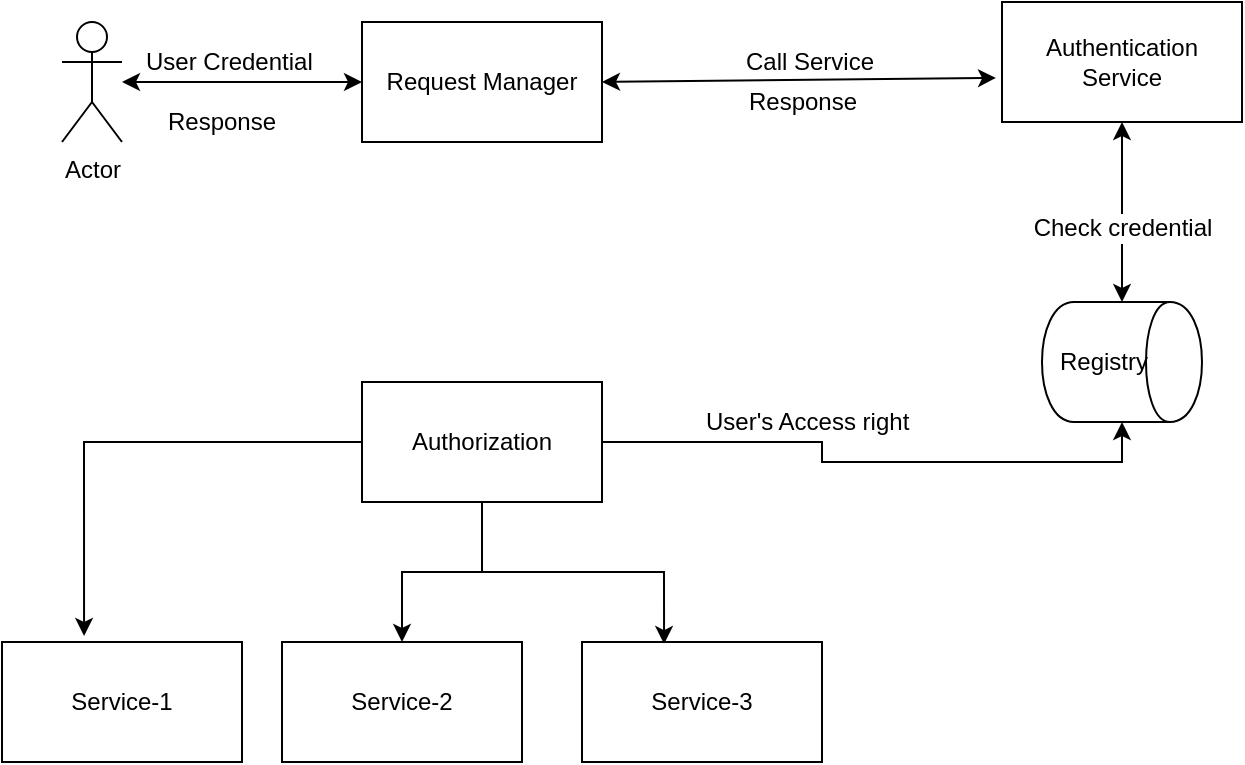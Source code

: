 <mxfile version="10.5.9" type="device"><diagram id="AOi9gh82xzL6JWnLKMaL" name="Page-1"><mxGraphModel dx="1033" dy="496" grid="1" gridSize="10" guides="1" tooltips="1" connect="1" arrows="1" fold="1" page="1" pageScale="1" pageWidth="827" pageHeight="1169" math="0" shadow="0"><root><mxCell id="0"/><mxCell id="1" parent="0"/><mxCell id="WlfaeiJ8uU4d0PihpTYA-1" value="Actor" style="shape=umlActor;verticalLabelPosition=bottom;labelBackgroundColor=#ffffff;verticalAlign=top;html=1;outlineConnect=0;" vertex="1" parent="1"><mxGeometry x="50" y="60" width="30" height="60" as="geometry"/></mxCell><mxCell id="WlfaeiJ8uU4d0PihpTYA-2" value="Request Manager" style="rounded=0;whiteSpace=wrap;html=1;" vertex="1" parent="1"><mxGeometry x="200" y="60" width="120" height="60" as="geometry"/></mxCell><mxCell id="WlfaeiJ8uU4d0PihpTYA-3" value="Authentication&lt;br&gt;Service&lt;br&gt;" style="rounded=0;whiteSpace=wrap;html=1;" vertex="1" parent="1"><mxGeometry x="520" y="50" width="120" height="60" as="geometry"/></mxCell><mxCell id="WlfaeiJ8uU4d0PihpTYA-4" value="Registry" style="shape=cylinder;whiteSpace=wrap;html=1;boundedLbl=1;backgroundOutline=1;direction=south;" vertex="1" parent="1"><mxGeometry x="540" y="200" width="80" height="60" as="geometry"/></mxCell><mxCell id="WlfaeiJ8uU4d0PihpTYA-11" value="" style="endArrow=classic;startArrow=classic;html=1;entryX=0.5;entryY=1;entryDx=0;entryDy=0;exitX=0;exitY=0.5;exitDx=0;exitDy=0;" edge="1" parent="1" source="WlfaeiJ8uU4d0PihpTYA-4" target="WlfaeiJ8uU4d0PihpTYA-3"><mxGeometry width="50" height="50" relative="1" as="geometry"><mxPoint x="240" y="360" as="sourcePoint"/><mxPoint x="290" y="310" as="targetPoint"/></mxGeometry></mxCell><mxCell id="WlfaeiJ8uU4d0PihpTYA-14" value="Check credential" style="text;html=1;resizable=0;points=[];align=center;verticalAlign=middle;labelBackgroundColor=#ffffff;" vertex="1" connectable="0" parent="WlfaeiJ8uU4d0PihpTYA-11"><mxGeometry x="-0.183" relative="1" as="geometry"><mxPoint as="offset"/></mxGeometry></mxCell><mxCell id="WlfaeiJ8uU4d0PihpTYA-16" value="" style="endArrow=classic;startArrow=classic;html=1;entryX=1;entryY=0.5;entryDx=0;entryDy=0;exitX=-0.025;exitY=0.633;exitDx=0;exitDy=0;exitPerimeter=0;" edge="1" parent="1" source="WlfaeiJ8uU4d0PihpTYA-3" target="WlfaeiJ8uU4d0PihpTYA-2"><mxGeometry width="50" height="50" relative="1" as="geometry"><mxPoint x="230" y="180" as="sourcePoint"/><mxPoint x="280" y="130" as="targetPoint"/></mxGeometry></mxCell><mxCell id="WlfaeiJ8uU4d0PihpTYA-17" value="Response" style="text;html=1;resizable=0;points=[];align=center;verticalAlign=middle;labelBackgroundColor=#ffffff;" vertex="1" connectable="0" parent="WlfaeiJ8uU4d0PihpTYA-16"><mxGeometry x="-0.289" y="1" relative="1" as="geometry"><mxPoint x="-27" y="10.5" as="offset"/></mxGeometry></mxCell><mxCell id="WlfaeiJ8uU4d0PihpTYA-18" value="" style="endArrow=classic;startArrow=classic;html=1;entryX=0;entryY=0.5;entryDx=0;entryDy=0;" edge="1" parent="1" target="WlfaeiJ8uU4d0PihpTYA-2"><mxGeometry width="50" height="50" relative="1" as="geometry"><mxPoint x="80" y="90" as="sourcePoint"/><mxPoint x="150" y="70" as="targetPoint"/></mxGeometry></mxCell><mxCell id="WlfaeiJ8uU4d0PihpTYA-19" value="User Credential" style="text;html=1;resizable=0;points=[];autosize=1;align=left;verticalAlign=top;spacingTop=-4;" vertex="1" parent="1"><mxGeometry x="90" y="70" width="100" height="20" as="geometry"/></mxCell><mxCell id="WlfaeiJ8uU4d0PihpTYA-20" value="Response" style="text;html=1;strokeColor=none;fillColor=none;align=center;verticalAlign=middle;whiteSpace=wrap;rounded=0;" vertex="1" parent="1"><mxGeometry x="110" y="100" width="40" height="20" as="geometry"/></mxCell><mxCell id="WlfaeiJ8uU4d0PihpTYA-23" value="Call Service" style="text;html=1;resizable=0;points=[];autosize=1;align=left;verticalAlign=top;spacingTop=-4;" vertex="1" parent="1"><mxGeometry x="390" y="70" width="80" height="20" as="geometry"/></mxCell><mxCell id="WlfaeiJ8uU4d0PihpTYA-25" style="edgeStyle=orthogonalEdgeStyle;rounded=0;orthogonalLoop=1;jettySize=auto;html=1;entryX=1;entryY=0.5;entryDx=0;entryDy=0;" edge="1" parent="1" source="WlfaeiJ8uU4d0PihpTYA-24" target="WlfaeiJ8uU4d0PihpTYA-4"><mxGeometry relative="1" as="geometry"/></mxCell><mxCell id="WlfaeiJ8uU4d0PihpTYA-30" style="edgeStyle=orthogonalEdgeStyle;rounded=0;orthogonalLoop=1;jettySize=auto;html=1;entryX=0.342;entryY=-0.05;entryDx=0;entryDy=0;entryPerimeter=0;" edge="1" parent="1" source="WlfaeiJ8uU4d0PihpTYA-24" target="WlfaeiJ8uU4d0PihpTYA-27"><mxGeometry relative="1" as="geometry"/></mxCell><mxCell id="WlfaeiJ8uU4d0PihpTYA-31" style="edgeStyle=orthogonalEdgeStyle;rounded=0;orthogonalLoop=1;jettySize=auto;html=1;entryX=0.5;entryY=0;entryDx=0;entryDy=0;" edge="1" parent="1" source="WlfaeiJ8uU4d0PihpTYA-24" target="WlfaeiJ8uU4d0PihpTYA-28"><mxGeometry relative="1" as="geometry"/></mxCell><mxCell id="WlfaeiJ8uU4d0PihpTYA-34" style="edgeStyle=orthogonalEdgeStyle;rounded=0;orthogonalLoop=1;jettySize=auto;html=1;entryX=0.342;entryY=0.017;entryDx=0;entryDy=0;entryPerimeter=0;" edge="1" parent="1" source="WlfaeiJ8uU4d0PihpTYA-24" target="WlfaeiJ8uU4d0PihpTYA-29"><mxGeometry relative="1" as="geometry"/></mxCell><mxCell id="WlfaeiJ8uU4d0PihpTYA-24" value="Authorization" style="rounded=0;whiteSpace=wrap;html=1;" vertex="1" parent="1"><mxGeometry x="200" y="240" width="120" height="60" as="geometry"/></mxCell><mxCell id="WlfaeiJ8uU4d0PihpTYA-26" value="User's Access right" style="text;html=1;resizable=0;points=[];autosize=1;align=left;verticalAlign=top;spacingTop=-4;" vertex="1" parent="1"><mxGeometry x="370" y="250" width="120" height="20" as="geometry"/></mxCell><mxCell id="WlfaeiJ8uU4d0PihpTYA-27" value="Service-1" style="rounded=0;whiteSpace=wrap;html=1;" vertex="1" parent="1"><mxGeometry x="20" y="370" width="120" height="60" as="geometry"/></mxCell><mxCell id="WlfaeiJ8uU4d0PihpTYA-28" value="Service-2" style="rounded=0;whiteSpace=wrap;html=1;" vertex="1" parent="1"><mxGeometry x="160" y="370" width="120" height="60" as="geometry"/></mxCell><mxCell id="WlfaeiJ8uU4d0PihpTYA-29" value="Service-3" style="rounded=0;whiteSpace=wrap;html=1;" vertex="1" parent="1"><mxGeometry x="310" y="370" width="120" height="60" as="geometry"/></mxCell></root></mxGraphModel></diagram></mxfile>